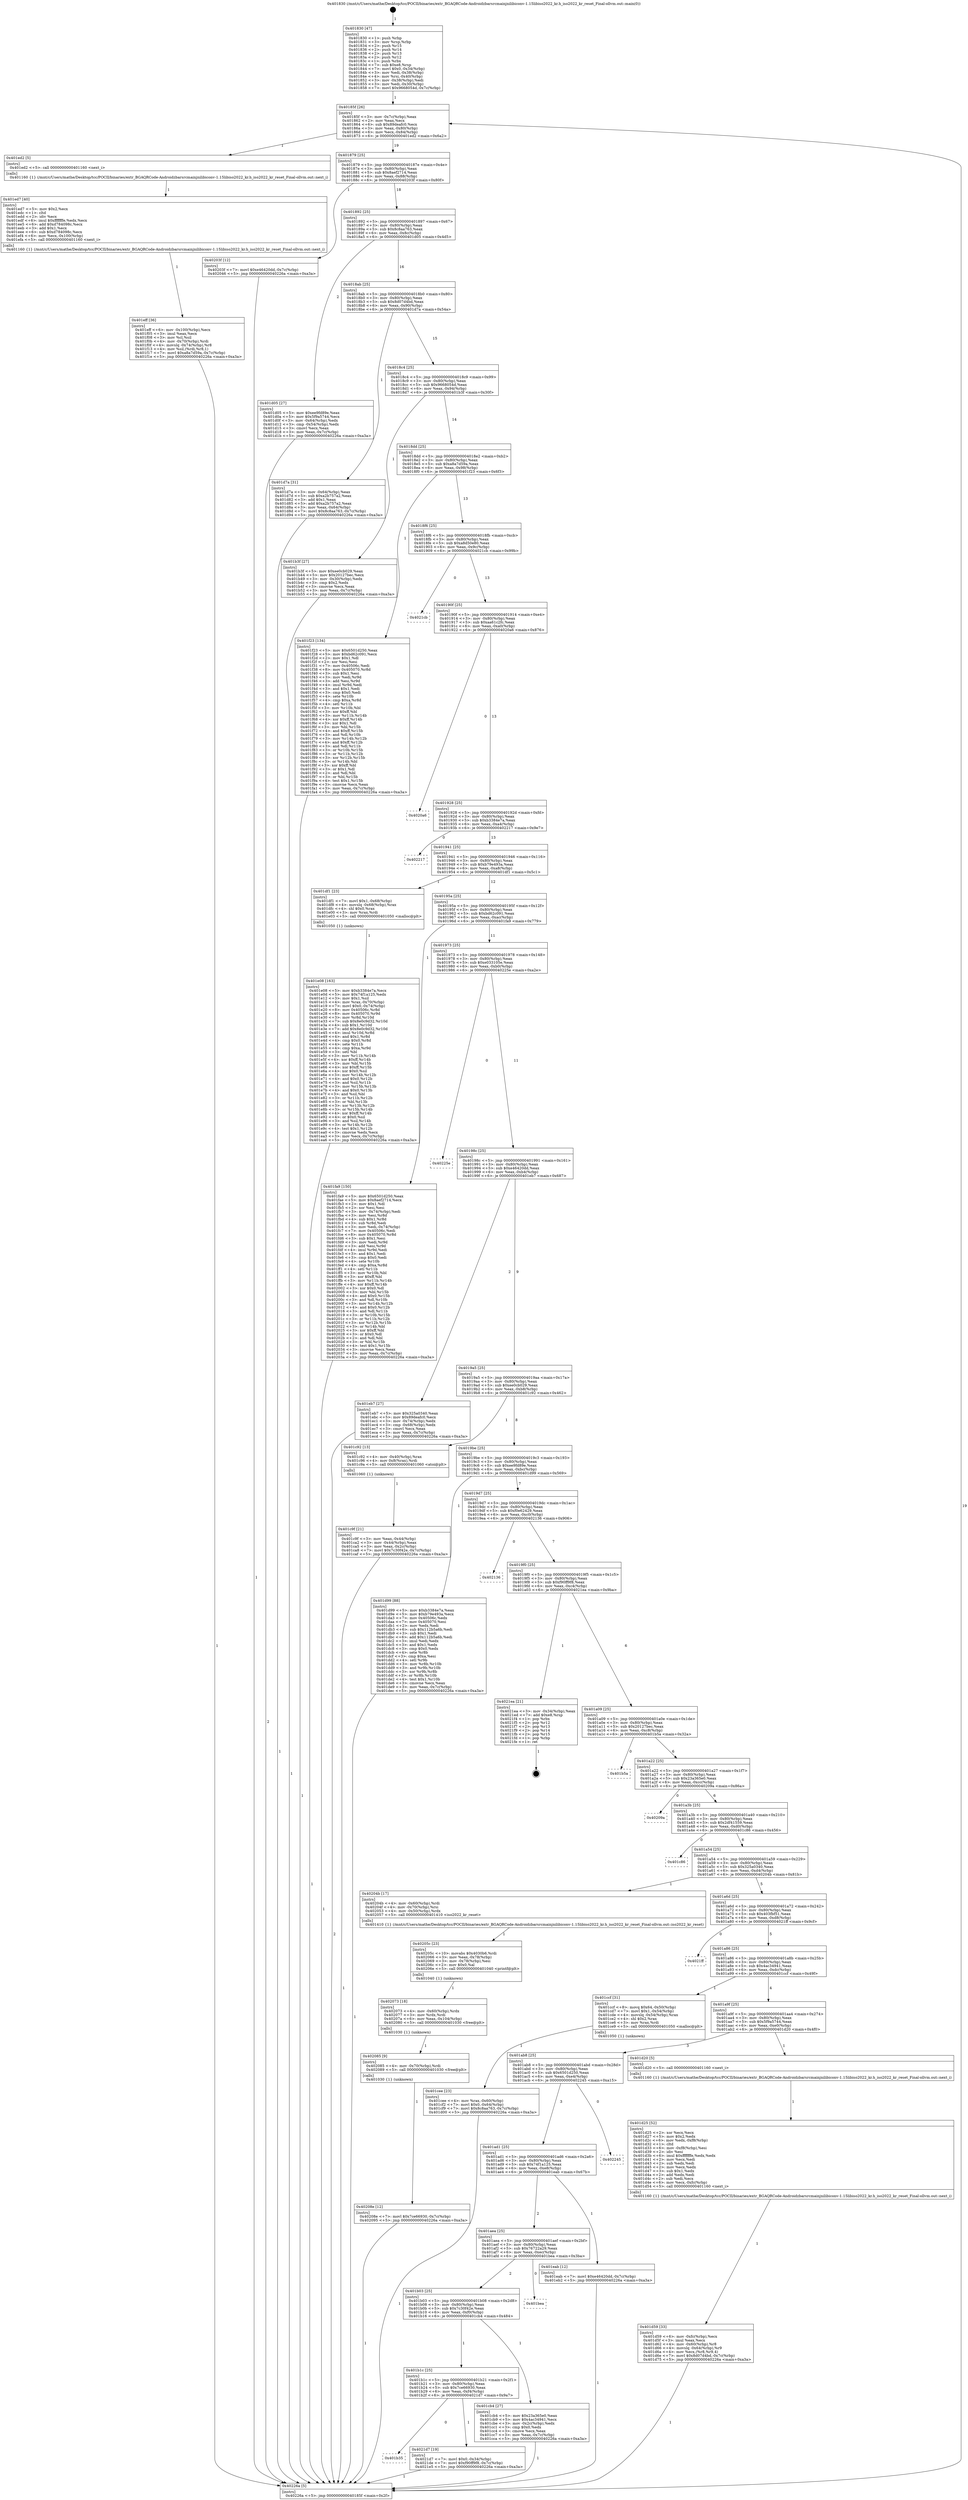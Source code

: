 digraph "0x401830" {
  label = "0x401830 (/mnt/c/Users/mathe/Desktop/tcc/POCII/binaries/extr_BGAQRCode-Androidzbarsrcmainjnilibiconv-1.15libiso2022_kr.h_iso2022_kr_reset_Final-ollvm.out::main(0))"
  labelloc = "t"
  node[shape=record]

  Entry [label="",width=0.3,height=0.3,shape=circle,fillcolor=black,style=filled]
  "0x40185f" [label="{
     0x40185f [26]\l
     | [instrs]\l
     &nbsp;&nbsp;0x40185f \<+3\>: mov -0x7c(%rbp),%eax\l
     &nbsp;&nbsp;0x401862 \<+2\>: mov %eax,%ecx\l
     &nbsp;&nbsp;0x401864 \<+6\>: sub $0x89deafc0,%ecx\l
     &nbsp;&nbsp;0x40186a \<+3\>: mov %eax,-0x80(%rbp)\l
     &nbsp;&nbsp;0x40186d \<+6\>: mov %ecx,-0x84(%rbp)\l
     &nbsp;&nbsp;0x401873 \<+6\>: je 0000000000401ed2 \<main+0x6a2\>\l
  }"]
  "0x401ed2" [label="{
     0x401ed2 [5]\l
     | [instrs]\l
     &nbsp;&nbsp;0x401ed2 \<+5\>: call 0000000000401160 \<next_i\>\l
     | [calls]\l
     &nbsp;&nbsp;0x401160 \{1\} (/mnt/c/Users/mathe/Desktop/tcc/POCII/binaries/extr_BGAQRCode-Androidzbarsrcmainjnilibiconv-1.15libiso2022_kr.h_iso2022_kr_reset_Final-ollvm.out::next_i)\l
  }"]
  "0x401879" [label="{
     0x401879 [25]\l
     | [instrs]\l
     &nbsp;&nbsp;0x401879 \<+5\>: jmp 000000000040187e \<main+0x4e\>\l
     &nbsp;&nbsp;0x40187e \<+3\>: mov -0x80(%rbp),%eax\l
     &nbsp;&nbsp;0x401881 \<+5\>: sub $0x8aef2714,%eax\l
     &nbsp;&nbsp;0x401886 \<+6\>: mov %eax,-0x88(%rbp)\l
     &nbsp;&nbsp;0x40188c \<+6\>: je 000000000040203f \<main+0x80f\>\l
  }"]
  Exit [label="",width=0.3,height=0.3,shape=circle,fillcolor=black,style=filled,peripheries=2]
  "0x40203f" [label="{
     0x40203f [12]\l
     | [instrs]\l
     &nbsp;&nbsp;0x40203f \<+7\>: movl $0xe46420dd,-0x7c(%rbp)\l
     &nbsp;&nbsp;0x402046 \<+5\>: jmp 000000000040226a \<main+0xa3a\>\l
  }"]
  "0x401892" [label="{
     0x401892 [25]\l
     | [instrs]\l
     &nbsp;&nbsp;0x401892 \<+5\>: jmp 0000000000401897 \<main+0x67\>\l
     &nbsp;&nbsp;0x401897 \<+3\>: mov -0x80(%rbp),%eax\l
     &nbsp;&nbsp;0x40189a \<+5\>: sub $0x8c8aa763,%eax\l
     &nbsp;&nbsp;0x40189f \<+6\>: mov %eax,-0x8c(%rbp)\l
     &nbsp;&nbsp;0x4018a5 \<+6\>: je 0000000000401d05 \<main+0x4d5\>\l
  }"]
  "0x401b35" [label="{
     0x401b35\l
  }", style=dashed]
  "0x401d05" [label="{
     0x401d05 [27]\l
     | [instrs]\l
     &nbsp;&nbsp;0x401d05 \<+5\>: mov $0xee9fd89e,%eax\l
     &nbsp;&nbsp;0x401d0a \<+5\>: mov $0x5f9a5744,%ecx\l
     &nbsp;&nbsp;0x401d0f \<+3\>: mov -0x64(%rbp),%edx\l
     &nbsp;&nbsp;0x401d12 \<+3\>: cmp -0x54(%rbp),%edx\l
     &nbsp;&nbsp;0x401d15 \<+3\>: cmovl %ecx,%eax\l
     &nbsp;&nbsp;0x401d18 \<+3\>: mov %eax,-0x7c(%rbp)\l
     &nbsp;&nbsp;0x401d1b \<+5\>: jmp 000000000040226a \<main+0xa3a\>\l
  }"]
  "0x4018ab" [label="{
     0x4018ab [25]\l
     | [instrs]\l
     &nbsp;&nbsp;0x4018ab \<+5\>: jmp 00000000004018b0 \<main+0x80\>\l
     &nbsp;&nbsp;0x4018b0 \<+3\>: mov -0x80(%rbp),%eax\l
     &nbsp;&nbsp;0x4018b3 \<+5\>: sub $0x8d07d4bd,%eax\l
     &nbsp;&nbsp;0x4018b8 \<+6\>: mov %eax,-0x90(%rbp)\l
     &nbsp;&nbsp;0x4018be \<+6\>: je 0000000000401d7a \<main+0x54a\>\l
  }"]
  "0x4021d7" [label="{
     0x4021d7 [19]\l
     | [instrs]\l
     &nbsp;&nbsp;0x4021d7 \<+7\>: movl $0x0,-0x34(%rbp)\l
     &nbsp;&nbsp;0x4021de \<+7\>: movl $0xf90ff9f8,-0x7c(%rbp)\l
     &nbsp;&nbsp;0x4021e5 \<+5\>: jmp 000000000040226a \<main+0xa3a\>\l
  }"]
  "0x401d7a" [label="{
     0x401d7a [31]\l
     | [instrs]\l
     &nbsp;&nbsp;0x401d7a \<+3\>: mov -0x64(%rbp),%eax\l
     &nbsp;&nbsp;0x401d7d \<+5\>: sub $0xa2b757a2,%eax\l
     &nbsp;&nbsp;0x401d82 \<+3\>: add $0x1,%eax\l
     &nbsp;&nbsp;0x401d85 \<+5\>: add $0xa2b757a2,%eax\l
     &nbsp;&nbsp;0x401d8a \<+3\>: mov %eax,-0x64(%rbp)\l
     &nbsp;&nbsp;0x401d8d \<+7\>: movl $0x8c8aa763,-0x7c(%rbp)\l
     &nbsp;&nbsp;0x401d94 \<+5\>: jmp 000000000040226a \<main+0xa3a\>\l
  }"]
  "0x4018c4" [label="{
     0x4018c4 [25]\l
     | [instrs]\l
     &nbsp;&nbsp;0x4018c4 \<+5\>: jmp 00000000004018c9 \<main+0x99\>\l
     &nbsp;&nbsp;0x4018c9 \<+3\>: mov -0x80(%rbp),%eax\l
     &nbsp;&nbsp;0x4018cc \<+5\>: sub $0x9668054d,%eax\l
     &nbsp;&nbsp;0x4018d1 \<+6\>: mov %eax,-0x94(%rbp)\l
     &nbsp;&nbsp;0x4018d7 \<+6\>: je 0000000000401b3f \<main+0x30f\>\l
  }"]
  "0x40208e" [label="{
     0x40208e [12]\l
     | [instrs]\l
     &nbsp;&nbsp;0x40208e \<+7\>: movl $0x7ce66930,-0x7c(%rbp)\l
     &nbsp;&nbsp;0x402095 \<+5\>: jmp 000000000040226a \<main+0xa3a\>\l
  }"]
  "0x401b3f" [label="{
     0x401b3f [27]\l
     | [instrs]\l
     &nbsp;&nbsp;0x401b3f \<+5\>: mov $0xee0cb029,%eax\l
     &nbsp;&nbsp;0x401b44 \<+5\>: mov $0x20127bec,%ecx\l
     &nbsp;&nbsp;0x401b49 \<+3\>: mov -0x30(%rbp),%edx\l
     &nbsp;&nbsp;0x401b4c \<+3\>: cmp $0x2,%edx\l
     &nbsp;&nbsp;0x401b4f \<+3\>: cmovne %ecx,%eax\l
     &nbsp;&nbsp;0x401b52 \<+3\>: mov %eax,-0x7c(%rbp)\l
     &nbsp;&nbsp;0x401b55 \<+5\>: jmp 000000000040226a \<main+0xa3a\>\l
  }"]
  "0x4018dd" [label="{
     0x4018dd [25]\l
     | [instrs]\l
     &nbsp;&nbsp;0x4018dd \<+5\>: jmp 00000000004018e2 \<main+0xb2\>\l
     &nbsp;&nbsp;0x4018e2 \<+3\>: mov -0x80(%rbp),%eax\l
     &nbsp;&nbsp;0x4018e5 \<+5\>: sub $0xa8a7d59a,%eax\l
     &nbsp;&nbsp;0x4018ea \<+6\>: mov %eax,-0x98(%rbp)\l
     &nbsp;&nbsp;0x4018f0 \<+6\>: je 0000000000401f23 \<main+0x6f3\>\l
  }"]
  "0x40226a" [label="{
     0x40226a [5]\l
     | [instrs]\l
     &nbsp;&nbsp;0x40226a \<+5\>: jmp 000000000040185f \<main+0x2f\>\l
  }"]
  "0x401830" [label="{
     0x401830 [47]\l
     | [instrs]\l
     &nbsp;&nbsp;0x401830 \<+1\>: push %rbp\l
     &nbsp;&nbsp;0x401831 \<+3\>: mov %rsp,%rbp\l
     &nbsp;&nbsp;0x401834 \<+2\>: push %r15\l
     &nbsp;&nbsp;0x401836 \<+2\>: push %r14\l
     &nbsp;&nbsp;0x401838 \<+2\>: push %r13\l
     &nbsp;&nbsp;0x40183a \<+2\>: push %r12\l
     &nbsp;&nbsp;0x40183c \<+1\>: push %rbx\l
     &nbsp;&nbsp;0x40183d \<+7\>: sub $0xe8,%rsp\l
     &nbsp;&nbsp;0x401844 \<+7\>: movl $0x0,-0x34(%rbp)\l
     &nbsp;&nbsp;0x40184b \<+3\>: mov %edi,-0x38(%rbp)\l
     &nbsp;&nbsp;0x40184e \<+4\>: mov %rsi,-0x40(%rbp)\l
     &nbsp;&nbsp;0x401852 \<+3\>: mov -0x38(%rbp),%edi\l
     &nbsp;&nbsp;0x401855 \<+3\>: mov %edi,-0x30(%rbp)\l
     &nbsp;&nbsp;0x401858 \<+7\>: movl $0x9668054d,-0x7c(%rbp)\l
  }"]
  "0x402085" [label="{
     0x402085 [9]\l
     | [instrs]\l
     &nbsp;&nbsp;0x402085 \<+4\>: mov -0x70(%rbp),%rdi\l
     &nbsp;&nbsp;0x402089 \<+5\>: call 0000000000401030 \<free@plt\>\l
     | [calls]\l
     &nbsp;&nbsp;0x401030 \{1\} (unknown)\l
  }"]
  "0x401f23" [label="{
     0x401f23 [134]\l
     | [instrs]\l
     &nbsp;&nbsp;0x401f23 \<+5\>: mov $0x6501d250,%eax\l
     &nbsp;&nbsp;0x401f28 \<+5\>: mov $0xbd62c091,%ecx\l
     &nbsp;&nbsp;0x401f2d \<+2\>: mov $0x1,%dl\l
     &nbsp;&nbsp;0x401f2f \<+2\>: xor %esi,%esi\l
     &nbsp;&nbsp;0x401f31 \<+7\>: mov 0x40506c,%edi\l
     &nbsp;&nbsp;0x401f38 \<+8\>: mov 0x405070,%r8d\l
     &nbsp;&nbsp;0x401f40 \<+3\>: sub $0x1,%esi\l
     &nbsp;&nbsp;0x401f43 \<+3\>: mov %edi,%r9d\l
     &nbsp;&nbsp;0x401f46 \<+3\>: add %esi,%r9d\l
     &nbsp;&nbsp;0x401f49 \<+4\>: imul %r9d,%edi\l
     &nbsp;&nbsp;0x401f4d \<+3\>: and $0x1,%edi\l
     &nbsp;&nbsp;0x401f50 \<+3\>: cmp $0x0,%edi\l
     &nbsp;&nbsp;0x401f53 \<+4\>: sete %r10b\l
     &nbsp;&nbsp;0x401f57 \<+4\>: cmp $0xa,%r8d\l
     &nbsp;&nbsp;0x401f5b \<+4\>: setl %r11b\l
     &nbsp;&nbsp;0x401f5f \<+3\>: mov %r10b,%bl\l
     &nbsp;&nbsp;0x401f62 \<+3\>: xor $0xff,%bl\l
     &nbsp;&nbsp;0x401f65 \<+3\>: mov %r11b,%r14b\l
     &nbsp;&nbsp;0x401f68 \<+4\>: xor $0xff,%r14b\l
     &nbsp;&nbsp;0x401f6c \<+3\>: xor $0x1,%dl\l
     &nbsp;&nbsp;0x401f6f \<+3\>: mov %bl,%r15b\l
     &nbsp;&nbsp;0x401f72 \<+4\>: and $0xff,%r15b\l
     &nbsp;&nbsp;0x401f76 \<+3\>: and %dl,%r10b\l
     &nbsp;&nbsp;0x401f79 \<+3\>: mov %r14b,%r12b\l
     &nbsp;&nbsp;0x401f7c \<+4\>: and $0xff,%r12b\l
     &nbsp;&nbsp;0x401f80 \<+3\>: and %dl,%r11b\l
     &nbsp;&nbsp;0x401f83 \<+3\>: or %r10b,%r15b\l
     &nbsp;&nbsp;0x401f86 \<+3\>: or %r11b,%r12b\l
     &nbsp;&nbsp;0x401f89 \<+3\>: xor %r12b,%r15b\l
     &nbsp;&nbsp;0x401f8c \<+3\>: or %r14b,%bl\l
     &nbsp;&nbsp;0x401f8f \<+3\>: xor $0xff,%bl\l
     &nbsp;&nbsp;0x401f92 \<+3\>: or $0x1,%dl\l
     &nbsp;&nbsp;0x401f95 \<+2\>: and %dl,%bl\l
     &nbsp;&nbsp;0x401f97 \<+3\>: or %bl,%r15b\l
     &nbsp;&nbsp;0x401f9a \<+4\>: test $0x1,%r15b\l
     &nbsp;&nbsp;0x401f9e \<+3\>: cmovne %ecx,%eax\l
     &nbsp;&nbsp;0x401fa1 \<+3\>: mov %eax,-0x7c(%rbp)\l
     &nbsp;&nbsp;0x401fa4 \<+5\>: jmp 000000000040226a \<main+0xa3a\>\l
  }"]
  "0x4018f6" [label="{
     0x4018f6 [25]\l
     | [instrs]\l
     &nbsp;&nbsp;0x4018f6 \<+5\>: jmp 00000000004018fb \<main+0xcb\>\l
     &nbsp;&nbsp;0x4018fb \<+3\>: mov -0x80(%rbp),%eax\l
     &nbsp;&nbsp;0x4018fe \<+5\>: sub $0xa8d50e80,%eax\l
     &nbsp;&nbsp;0x401903 \<+6\>: mov %eax,-0x9c(%rbp)\l
     &nbsp;&nbsp;0x401909 \<+6\>: je 00000000004021cb \<main+0x99b\>\l
  }"]
  "0x402073" [label="{
     0x402073 [18]\l
     | [instrs]\l
     &nbsp;&nbsp;0x402073 \<+4\>: mov -0x60(%rbp),%rdx\l
     &nbsp;&nbsp;0x402077 \<+3\>: mov %rdx,%rdi\l
     &nbsp;&nbsp;0x40207a \<+6\>: mov %eax,-0x104(%rbp)\l
     &nbsp;&nbsp;0x402080 \<+5\>: call 0000000000401030 \<free@plt\>\l
     | [calls]\l
     &nbsp;&nbsp;0x401030 \{1\} (unknown)\l
  }"]
  "0x4021cb" [label="{
     0x4021cb\l
  }", style=dashed]
  "0x40190f" [label="{
     0x40190f [25]\l
     | [instrs]\l
     &nbsp;&nbsp;0x40190f \<+5\>: jmp 0000000000401914 \<main+0xe4\>\l
     &nbsp;&nbsp;0x401914 \<+3\>: mov -0x80(%rbp),%eax\l
     &nbsp;&nbsp;0x401917 \<+5\>: sub $0xaa61c2fc,%eax\l
     &nbsp;&nbsp;0x40191c \<+6\>: mov %eax,-0xa0(%rbp)\l
     &nbsp;&nbsp;0x401922 \<+6\>: je 00000000004020a6 \<main+0x876\>\l
  }"]
  "0x40205c" [label="{
     0x40205c [23]\l
     | [instrs]\l
     &nbsp;&nbsp;0x40205c \<+10\>: movabs $0x4030b6,%rdi\l
     &nbsp;&nbsp;0x402066 \<+3\>: mov %eax,-0x78(%rbp)\l
     &nbsp;&nbsp;0x402069 \<+3\>: mov -0x78(%rbp),%esi\l
     &nbsp;&nbsp;0x40206c \<+2\>: mov $0x0,%al\l
     &nbsp;&nbsp;0x40206e \<+5\>: call 0000000000401040 \<printf@plt\>\l
     | [calls]\l
     &nbsp;&nbsp;0x401040 \{1\} (unknown)\l
  }"]
  "0x4020a6" [label="{
     0x4020a6\l
  }", style=dashed]
  "0x401928" [label="{
     0x401928 [25]\l
     | [instrs]\l
     &nbsp;&nbsp;0x401928 \<+5\>: jmp 000000000040192d \<main+0xfd\>\l
     &nbsp;&nbsp;0x40192d \<+3\>: mov -0x80(%rbp),%eax\l
     &nbsp;&nbsp;0x401930 \<+5\>: sub $0xb3384e7a,%eax\l
     &nbsp;&nbsp;0x401935 \<+6\>: mov %eax,-0xa4(%rbp)\l
     &nbsp;&nbsp;0x40193b \<+6\>: je 0000000000402217 \<main+0x9e7\>\l
  }"]
  "0x401eff" [label="{
     0x401eff [36]\l
     | [instrs]\l
     &nbsp;&nbsp;0x401eff \<+6\>: mov -0x100(%rbp),%ecx\l
     &nbsp;&nbsp;0x401f05 \<+3\>: imul %eax,%ecx\l
     &nbsp;&nbsp;0x401f08 \<+3\>: mov %cl,%sil\l
     &nbsp;&nbsp;0x401f0b \<+4\>: mov -0x70(%rbp),%rdi\l
     &nbsp;&nbsp;0x401f0f \<+4\>: movslq -0x74(%rbp),%r8\l
     &nbsp;&nbsp;0x401f13 \<+4\>: mov %sil,(%rdi,%r8,1)\l
     &nbsp;&nbsp;0x401f17 \<+7\>: movl $0xa8a7d59a,-0x7c(%rbp)\l
     &nbsp;&nbsp;0x401f1e \<+5\>: jmp 000000000040226a \<main+0xa3a\>\l
  }"]
  "0x402217" [label="{
     0x402217\l
  }", style=dashed]
  "0x401941" [label="{
     0x401941 [25]\l
     | [instrs]\l
     &nbsp;&nbsp;0x401941 \<+5\>: jmp 0000000000401946 \<main+0x116\>\l
     &nbsp;&nbsp;0x401946 \<+3\>: mov -0x80(%rbp),%eax\l
     &nbsp;&nbsp;0x401949 \<+5\>: sub $0xb79e493a,%eax\l
     &nbsp;&nbsp;0x40194e \<+6\>: mov %eax,-0xa8(%rbp)\l
     &nbsp;&nbsp;0x401954 \<+6\>: je 0000000000401df1 \<main+0x5c1\>\l
  }"]
  "0x401ed7" [label="{
     0x401ed7 [40]\l
     | [instrs]\l
     &nbsp;&nbsp;0x401ed7 \<+5\>: mov $0x2,%ecx\l
     &nbsp;&nbsp;0x401edc \<+1\>: cltd\l
     &nbsp;&nbsp;0x401edd \<+2\>: idiv %ecx\l
     &nbsp;&nbsp;0x401edf \<+6\>: imul $0xfffffffe,%edx,%ecx\l
     &nbsp;&nbsp;0x401ee5 \<+6\>: add $0xd784098c,%ecx\l
     &nbsp;&nbsp;0x401eeb \<+3\>: add $0x1,%ecx\l
     &nbsp;&nbsp;0x401eee \<+6\>: sub $0xd784098c,%ecx\l
     &nbsp;&nbsp;0x401ef4 \<+6\>: mov %ecx,-0x100(%rbp)\l
     &nbsp;&nbsp;0x401efa \<+5\>: call 0000000000401160 \<next_i\>\l
     | [calls]\l
     &nbsp;&nbsp;0x401160 \{1\} (/mnt/c/Users/mathe/Desktop/tcc/POCII/binaries/extr_BGAQRCode-Androidzbarsrcmainjnilibiconv-1.15libiso2022_kr.h_iso2022_kr_reset_Final-ollvm.out::next_i)\l
  }"]
  "0x401df1" [label="{
     0x401df1 [23]\l
     | [instrs]\l
     &nbsp;&nbsp;0x401df1 \<+7\>: movl $0x1,-0x68(%rbp)\l
     &nbsp;&nbsp;0x401df8 \<+4\>: movslq -0x68(%rbp),%rax\l
     &nbsp;&nbsp;0x401dfc \<+4\>: shl $0x0,%rax\l
     &nbsp;&nbsp;0x401e00 \<+3\>: mov %rax,%rdi\l
     &nbsp;&nbsp;0x401e03 \<+5\>: call 0000000000401050 \<malloc@plt\>\l
     | [calls]\l
     &nbsp;&nbsp;0x401050 \{1\} (unknown)\l
  }"]
  "0x40195a" [label="{
     0x40195a [25]\l
     | [instrs]\l
     &nbsp;&nbsp;0x40195a \<+5\>: jmp 000000000040195f \<main+0x12f\>\l
     &nbsp;&nbsp;0x40195f \<+3\>: mov -0x80(%rbp),%eax\l
     &nbsp;&nbsp;0x401962 \<+5\>: sub $0xbd62c091,%eax\l
     &nbsp;&nbsp;0x401967 \<+6\>: mov %eax,-0xac(%rbp)\l
     &nbsp;&nbsp;0x40196d \<+6\>: je 0000000000401fa9 \<main+0x779\>\l
  }"]
  "0x401e08" [label="{
     0x401e08 [163]\l
     | [instrs]\l
     &nbsp;&nbsp;0x401e08 \<+5\>: mov $0xb3384e7a,%ecx\l
     &nbsp;&nbsp;0x401e0d \<+5\>: mov $0x74f1a125,%edx\l
     &nbsp;&nbsp;0x401e12 \<+3\>: mov $0x1,%sil\l
     &nbsp;&nbsp;0x401e15 \<+4\>: mov %rax,-0x70(%rbp)\l
     &nbsp;&nbsp;0x401e19 \<+7\>: movl $0x0,-0x74(%rbp)\l
     &nbsp;&nbsp;0x401e20 \<+8\>: mov 0x40506c,%r8d\l
     &nbsp;&nbsp;0x401e28 \<+8\>: mov 0x405070,%r9d\l
     &nbsp;&nbsp;0x401e30 \<+3\>: mov %r8d,%r10d\l
     &nbsp;&nbsp;0x401e33 \<+7\>: sub $0x8e0c9d32,%r10d\l
     &nbsp;&nbsp;0x401e3a \<+4\>: sub $0x1,%r10d\l
     &nbsp;&nbsp;0x401e3e \<+7\>: add $0x8e0c9d32,%r10d\l
     &nbsp;&nbsp;0x401e45 \<+4\>: imul %r10d,%r8d\l
     &nbsp;&nbsp;0x401e49 \<+4\>: and $0x1,%r8d\l
     &nbsp;&nbsp;0x401e4d \<+4\>: cmp $0x0,%r8d\l
     &nbsp;&nbsp;0x401e51 \<+4\>: sete %r11b\l
     &nbsp;&nbsp;0x401e55 \<+4\>: cmp $0xa,%r9d\l
     &nbsp;&nbsp;0x401e59 \<+3\>: setl %bl\l
     &nbsp;&nbsp;0x401e5c \<+3\>: mov %r11b,%r14b\l
     &nbsp;&nbsp;0x401e5f \<+4\>: xor $0xff,%r14b\l
     &nbsp;&nbsp;0x401e63 \<+3\>: mov %bl,%r15b\l
     &nbsp;&nbsp;0x401e66 \<+4\>: xor $0xff,%r15b\l
     &nbsp;&nbsp;0x401e6a \<+4\>: xor $0x0,%sil\l
     &nbsp;&nbsp;0x401e6e \<+3\>: mov %r14b,%r12b\l
     &nbsp;&nbsp;0x401e71 \<+4\>: and $0x0,%r12b\l
     &nbsp;&nbsp;0x401e75 \<+3\>: and %sil,%r11b\l
     &nbsp;&nbsp;0x401e78 \<+3\>: mov %r15b,%r13b\l
     &nbsp;&nbsp;0x401e7b \<+4\>: and $0x0,%r13b\l
     &nbsp;&nbsp;0x401e7f \<+3\>: and %sil,%bl\l
     &nbsp;&nbsp;0x401e82 \<+3\>: or %r11b,%r12b\l
     &nbsp;&nbsp;0x401e85 \<+3\>: or %bl,%r13b\l
     &nbsp;&nbsp;0x401e88 \<+3\>: xor %r13b,%r12b\l
     &nbsp;&nbsp;0x401e8b \<+3\>: or %r15b,%r14b\l
     &nbsp;&nbsp;0x401e8e \<+4\>: xor $0xff,%r14b\l
     &nbsp;&nbsp;0x401e92 \<+4\>: or $0x0,%sil\l
     &nbsp;&nbsp;0x401e96 \<+3\>: and %sil,%r14b\l
     &nbsp;&nbsp;0x401e99 \<+3\>: or %r14b,%r12b\l
     &nbsp;&nbsp;0x401e9c \<+4\>: test $0x1,%r12b\l
     &nbsp;&nbsp;0x401ea0 \<+3\>: cmovne %edx,%ecx\l
     &nbsp;&nbsp;0x401ea3 \<+3\>: mov %ecx,-0x7c(%rbp)\l
     &nbsp;&nbsp;0x401ea6 \<+5\>: jmp 000000000040226a \<main+0xa3a\>\l
  }"]
  "0x401fa9" [label="{
     0x401fa9 [150]\l
     | [instrs]\l
     &nbsp;&nbsp;0x401fa9 \<+5\>: mov $0x6501d250,%eax\l
     &nbsp;&nbsp;0x401fae \<+5\>: mov $0x8aef2714,%ecx\l
     &nbsp;&nbsp;0x401fb3 \<+2\>: mov $0x1,%dl\l
     &nbsp;&nbsp;0x401fb5 \<+2\>: xor %esi,%esi\l
     &nbsp;&nbsp;0x401fb7 \<+3\>: mov -0x74(%rbp),%edi\l
     &nbsp;&nbsp;0x401fba \<+3\>: mov %esi,%r8d\l
     &nbsp;&nbsp;0x401fbd \<+4\>: sub $0x1,%r8d\l
     &nbsp;&nbsp;0x401fc1 \<+3\>: sub %r8d,%edi\l
     &nbsp;&nbsp;0x401fc4 \<+3\>: mov %edi,-0x74(%rbp)\l
     &nbsp;&nbsp;0x401fc7 \<+7\>: mov 0x40506c,%edi\l
     &nbsp;&nbsp;0x401fce \<+8\>: mov 0x405070,%r8d\l
     &nbsp;&nbsp;0x401fd6 \<+3\>: sub $0x1,%esi\l
     &nbsp;&nbsp;0x401fd9 \<+3\>: mov %edi,%r9d\l
     &nbsp;&nbsp;0x401fdc \<+3\>: add %esi,%r9d\l
     &nbsp;&nbsp;0x401fdf \<+4\>: imul %r9d,%edi\l
     &nbsp;&nbsp;0x401fe3 \<+3\>: and $0x1,%edi\l
     &nbsp;&nbsp;0x401fe6 \<+3\>: cmp $0x0,%edi\l
     &nbsp;&nbsp;0x401fe9 \<+4\>: sete %r10b\l
     &nbsp;&nbsp;0x401fed \<+4\>: cmp $0xa,%r8d\l
     &nbsp;&nbsp;0x401ff1 \<+4\>: setl %r11b\l
     &nbsp;&nbsp;0x401ff5 \<+3\>: mov %r10b,%bl\l
     &nbsp;&nbsp;0x401ff8 \<+3\>: xor $0xff,%bl\l
     &nbsp;&nbsp;0x401ffb \<+3\>: mov %r11b,%r14b\l
     &nbsp;&nbsp;0x401ffe \<+4\>: xor $0xff,%r14b\l
     &nbsp;&nbsp;0x402002 \<+3\>: xor $0x0,%dl\l
     &nbsp;&nbsp;0x402005 \<+3\>: mov %bl,%r15b\l
     &nbsp;&nbsp;0x402008 \<+4\>: and $0x0,%r15b\l
     &nbsp;&nbsp;0x40200c \<+3\>: and %dl,%r10b\l
     &nbsp;&nbsp;0x40200f \<+3\>: mov %r14b,%r12b\l
     &nbsp;&nbsp;0x402012 \<+4\>: and $0x0,%r12b\l
     &nbsp;&nbsp;0x402016 \<+3\>: and %dl,%r11b\l
     &nbsp;&nbsp;0x402019 \<+3\>: or %r10b,%r15b\l
     &nbsp;&nbsp;0x40201c \<+3\>: or %r11b,%r12b\l
     &nbsp;&nbsp;0x40201f \<+3\>: xor %r12b,%r15b\l
     &nbsp;&nbsp;0x402022 \<+3\>: or %r14b,%bl\l
     &nbsp;&nbsp;0x402025 \<+3\>: xor $0xff,%bl\l
     &nbsp;&nbsp;0x402028 \<+3\>: or $0x0,%dl\l
     &nbsp;&nbsp;0x40202b \<+2\>: and %dl,%bl\l
     &nbsp;&nbsp;0x40202d \<+3\>: or %bl,%r15b\l
     &nbsp;&nbsp;0x402030 \<+4\>: test $0x1,%r15b\l
     &nbsp;&nbsp;0x402034 \<+3\>: cmovne %ecx,%eax\l
     &nbsp;&nbsp;0x402037 \<+3\>: mov %eax,-0x7c(%rbp)\l
     &nbsp;&nbsp;0x40203a \<+5\>: jmp 000000000040226a \<main+0xa3a\>\l
  }"]
  "0x401973" [label="{
     0x401973 [25]\l
     | [instrs]\l
     &nbsp;&nbsp;0x401973 \<+5\>: jmp 0000000000401978 \<main+0x148\>\l
     &nbsp;&nbsp;0x401978 \<+3\>: mov -0x80(%rbp),%eax\l
     &nbsp;&nbsp;0x40197b \<+5\>: sub $0xe033105e,%eax\l
     &nbsp;&nbsp;0x401980 \<+6\>: mov %eax,-0xb0(%rbp)\l
     &nbsp;&nbsp;0x401986 \<+6\>: je 000000000040225e \<main+0xa2e\>\l
  }"]
  "0x401d59" [label="{
     0x401d59 [33]\l
     | [instrs]\l
     &nbsp;&nbsp;0x401d59 \<+6\>: mov -0xfc(%rbp),%ecx\l
     &nbsp;&nbsp;0x401d5f \<+3\>: imul %eax,%ecx\l
     &nbsp;&nbsp;0x401d62 \<+4\>: mov -0x60(%rbp),%r8\l
     &nbsp;&nbsp;0x401d66 \<+4\>: movslq -0x64(%rbp),%r9\l
     &nbsp;&nbsp;0x401d6a \<+4\>: mov %ecx,(%r8,%r9,4)\l
     &nbsp;&nbsp;0x401d6e \<+7\>: movl $0x8d07d4bd,-0x7c(%rbp)\l
     &nbsp;&nbsp;0x401d75 \<+5\>: jmp 000000000040226a \<main+0xa3a\>\l
  }"]
  "0x40225e" [label="{
     0x40225e\l
  }", style=dashed]
  "0x40198c" [label="{
     0x40198c [25]\l
     | [instrs]\l
     &nbsp;&nbsp;0x40198c \<+5\>: jmp 0000000000401991 \<main+0x161\>\l
     &nbsp;&nbsp;0x401991 \<+3\>: mov -0x80(%rbp),%eax\l
     &nbsp;&nbsp;0x401994 \<+5\>: sub $0xe46420dd,%eax\l
     &nbsp;&nbsp;0x401999 \<+6\>: mov %eax,-0xb4(%rbp)\l
     &nbsp;&nbsp;0x40199f \<+6\>: je 0000000000401eb7 \<main+0x687\>\l
  }"]
  "0x401d25" [label="{
     0x401d25 [52]\l
     | [instrs]\l
     &nbsp;&nbsp;0x401d25 \<+2\>: xor %ecx,%ecx\l
     &nbsp;&nbsp;0x401d27 \<+5\>: mov $0x2,%edx\l
     &nbsp;&nbsp;0x401d2c \<+6\>: mov %edx,-0xf8(%rbp)\l
     &nbsp;&nbsp;0x401d32 \<+1\>: cltd\l
     &nbsp;&nbsp;0x401d33 \<+6\>: mov -0xf8(%rbp),%esi\l
     &nbsp;&nbsp;0x401d39 \<+2\>: idiv %esi\l
     &nbsp;&nbsp;0x401d3b \<+6\>: imul $0xfffffffe,%edx,%edx\l
     &nbsp;&nbsp;0x401d41 \<+2\>: mov %ecx,%edi\l
     &nbsp;&nbsp;0x401d43 \<+2\>: sub %edx,%edi\l
     &nbsp;&nbsp;0x401d45 \<+2\>: mov %ecx,%edx\l
     &nbsp;&nbsp;0x401d47 \<+3\>: sub $0x1,%edx\l
     &nbsp;&nbsp;0x401d4a \<+2\>: add %edx,%edi\l
     &nbsp;&nbsp;0x401d4c \<+2\>: sub %edi,%ecx\l
     &nbsp;&nbsp;0x401d4e \<+6\>: mov %ecx,-0xfc(%rbp)\l
     &nbsp;&nbsp;0x401d54 \<+5\>: call 0000000000401160 \<next_i\>\l
     | [calls]\l
     &nbsp;&nbsp;0x401160 \{1\} (/mnt/c/Users/mathe/Desktop/tcc/POCII/binaries/extr_BGAQRCode-Androidzbarsrcmainjnilibiconv-1.15libiso2022_kr.h_iso2022_kr_reset_Final-ollvm.out::next_i)\l
  }"]
  "0x401eb7" [label="{
     0x401eb7 [27]\l
     | [instrs]\l
     &nbsp;&nbsp;0x401eb7 \<+5\>: mov $0x325a0340,%eax\l
     &nbsp;&nbsp;0x401ebc \<+5\>: mov $0x89deafc0,%ecx\l
     &nbsp;&nbsp;0x401ec1 \<+3\>: mov -0x74(%rbp),%edx\l
     &nbsp;&nbsp;0x401ec4 \<+3\>: cmp -0x68(%rbp),%edx\l
     &nbsp;&nbsp;0x401ec7 \<+3\>: cmovl %ecx,%eax\l
     &nbsp;&nbsp;0x401eca \<+3\>: mov %eax,-0x7c(%rbp)\l
     &nbsp;&nbsp;0x401ecd \<+5\>: jmp 000000000040226a \<main+0xa3a\>\l
  }"]
  "0x4019a5" [label="{
     0x4019a5 [25]\l
     | [instrs]\l
     &nbsp;&nbsp;0x4019a5 \<+5\>: jmp 00000000004019aa \<main+0x17a\>\l
     &nbsp;&nbsp;0x4019aa \<+3\>: mov -0x80(%rbp),%eax\l
     &nbsp;&nbsp;0x4019ad \<+5\>: sub $0xee0cb029,%eax\l
     &nbsp;&nbsp;0x4019b2 \<+6\>: mov %eax,-0xb8(%rbp)\l
     &nbsp;&nbsp;0x4019b8 \<+6\>: je 0000000000401c92 \<main+0x462\>\l
  }"]
  "0x401cee" [label="{
     0x401cee [23]\l
     | [instrs]\l
     &nbsp;&nbsp;0x401cee \<+4\>: mov %rax,-0x60(%rbp)\l
     &nbsp;&nbsp;0x401cf2 \<+7\>: movl $0x0,-0x64(%rbp)\l
     &nbsp;&nbsp;0x401cf9 \<+7\>: movl $0x8c8aa763,-0x7c(%rbp)\l
     &nbsp;&nbsp;0x401d00 \<+5\>: jmp 000000000040226a \<main+0xa3a\>\l
  }"]
  "0x401c92" [label="{
     0x401c92 [13]\l
     | [instrs]\l
     &nbsp;&nbsp;0x401c92 \<+4\>: mov -0x40(%rbp),%rax\l
     &nbsp;&nbsp;0x401c96 \<+4\>: mov 0x8(%rax),%rdi\l
     &nbsp;&nbsp;0x401c9a \<+5\>: call 0000000000401060 \<atoi@plt\>\l
     | [calls]\l
     &nbsp;&nbsp;0x401060 \{1\} (unknown)\l
  }"]
  "0x4019be" [label="{
     0x4019be [25]\l
     | [instrs]\l
     &nbsp;&nbsp;0x4019be \<+5\>: jmp 00000000004019c3 \<main+0x193\>\l
     &nbsp;&nbsp;0x4019c3 \<+3\>: mov -0x80(%rbp),%eax\l
     &nbsp;&nbsp;0x4019c6 \<+5\>: sub $0xee9fd89e,%eax\l
     &nbsp;&nbsp;0x4019cb \<+6\>: mov %eax,-0xbc(%rbp)\l
     &nbsp;&nbsp;0x4019d1 \<+6\>: je 0000000000401d99 \<main+0x569\>\l
  }"]
  "0x401c9f" [label="{
     0x401c9f [21]\l
     | [instrs]\l
     &nbsp;&nbsp;0x401c9f \<+3\>: mov %eax,-0x44(%rbp)\l
     &nbsp;&nbsp;0x401ca2 \<+3\>: mov -0x44(%rbp),%eax\l
     &nbsp;&nbsp;0x401ca5 \<+3\>: mov %eax,-0x2c(%rbp)\l
     &nbsp;&nbsp;0x401ca8 \<+7\>: movl $0x7c30f42e,-0x7c(%rbp)\l
     &nbsp;&nbsp;0x401caf \<+5\>: jmp 000000000040226a \<main+0xa3a\>\l
  }"]
  "0x401b1c" [label="{
     0x401b1c [25]\l
     | [instrs]\l
     &nbsp;&nbsp;0x401b1c \<+5\>: jmp 0000000000401b21 \<main+0x2f1\>\l
     &nbsp;&nbsp;0x401b21 \<+3\>: mov -0x80(%rbp),%eax\l
     &nbsp;&nbsp;0x401b24 \<+5\>: sub $0x7ce66930,%eax\l
     &nbsp;&nbsp;0x401b29 \<+6\>: mov %eax,-0xf4(%rbp)\l
     &nbsp;&nbsp;0x401b2f \<+6\>: je 00000000004021d7 \<main+0x9a7\>\l
  }"]
  "0x401d99" [label="{
     0x401d99 [88]\l
     | [instrs]\l
     &nbsp;&nbsp;0x401d99 \<+5\>: mov $0xb3384e7a,%eax\l
     &nbsp;&nbsp;0x401d9e \<+5\>: mov $0xb79e493a,%ecx\l
     &nbsp;&nbsp;0x401da3 \<+7\>: mov 0x40506c,%edx\l
     &nbsp;&nbsp;0x401daa \<+7\>: mov 0x405070,%esi\l
     &nbsp;&nbsp;0x401db1 \<+2\>: mov %edx,%edi\l
     &nbsp;&nbsp;0x401db3 \<+6\>: sub $0x112b5a6b,%edi\l
     &nbsp;&nbsp;0x401db9 \<+3\>: sub $0x1,%edi\l
     &nbsp;&nbsp;0x401dbc \<+6\>: add $0x112b5a6b,%edi\l
     &nbsp;&nbsp;0x401dc2 \<+3\>: imul %edi,%edx\l
     &nbsp;&nbsp;0x401dc5 \<+3\>: and $0x1,%edx\l
     &nbsp;&nbsp;0x401dc8 \<+3\>: cmp $0x0,%edx\l
     &nbsp;&nbsp;0x401dcb \<+4\>: sete %r8b\l
     &nbsp;&nbsp;0x401dcf \<+3\>: cmp $0xa,%esi\l
     &nbsp;&nbsp;0x401dd2 \<+4\>: setl %r9b\l
     &nbsp;&nbsp;0x401dd6 \<+3\>: mov %r8b,%r10b\l
     &nbsp;&nbsp;0x401dd9 \<+3\>: and %r9b,%r10b\l
     &nbsp;&nbsp;0x401ddc \<+3\>: xor %r9b,%r8b\l
     &nbsp;&nbsp;0x401ddf \<+3\>: or %r8b,%r10b\l
     &nbsp;&nbsp;0x401de2 \<+4\>: test $0x1,%r10b\l
     &nbsp;&nbsp;0x401de6 \<+3\>: cmovne %ecx,%eax\l
     &nbsp;&nbsp;0x401de9 \<+3\>: mov %eax,-0x7c(%rbp)\l
     &nbsp;&nbsp;0x401dec \<+5\>: jmp 000000000040226a \<main+0xa3a\>\l
  }"]
  "0x4019d7" [label="{
     0x4019d7 [25]\l
     | [instrs]\l
     &nbsp;&nbsp;0x4019d7 \<+5\>: jmp 00000000004019dc \<main+0x1ac\>\l
     &nbsp;&nbsp;0x4019dc \<+3\>: mov -0x80(%rbp),%eax\l
     &nbsp;&nbsp;0x4019df \<+5\>: sub $0xf0e62429,%eax\l
     &nbsp;&nbsp;0x4019e4 \<+6\>: mov %eax,-0xc0(%rbp)\l
     &nbsp;&nbsp;0x4019ea \<+6\>: je 0000000000402136 \<main+0x906\>\l
  }"]
  "0x401cb4" [label="{
     0x401cb4 [27]\l
     | [instrs]\l
     &nbsp;&nbsp;0x401cb4 \<+5\>: mov $0x23a365e0,%eax\l
     &nbsp;&nbsp;0x401cb9 \<+5\>: mov $0x4ac34941,%ecx\l
     &nbsp;&nbsp;0x401cbe \<+3\>: mov -0x2c(%rbp),%edx\l
     &nbsp;&nbsp;0x401cc1 \<+3\>: cmp $0x0,%edx\l
     &nbsp;&nbsp;0x401cc4 \<+3\>: cmove %ecx,%eax\l
     &nbsp;&nbsp;0x401cc7 \<+3\>: mov %eax,-0x7c(%rbp)\l
     &nbsp;&nbsp;0x401cca \<+5\>: jmp 000000000040226a \<main+0xa3a\>\l
  }"]
  "0x402136" [label="{
     0x402136\l
  }", style=dashed]
  "0x4019f0" [label="{
     0x4019f0 [25]\l
     | [instrs]\l
     &nbsp;&nbsp;0x4019f0 \<+5\>: jmp 00000000004019f5 \<main+0x1c5\>\l
     &nbsp;&nbsp;0x4019f5 \<+3\>: mov -0x80(%rbp),%eax\l
     &nbsp;&nbsp;0x4019f8 \<+5\>: sub $0xf90ff9f8,%eax\l
     &nbsp;&nbsp;0x4019fd \<+6\>: mov %eax,-0xc4(%rbp)\l
     &nbsp;&nbsp;0x401a03 \<+6\>: je 00000000004021ea \<main+0x9ba\>\l
  }"]
  "0x401b03" [label="{
     0x401b03 [25]\l
     | [instrs]\l
     &nbsp;&nbsp;0x401b03 \<+5\>: jmp 0000000000401b08 \<main+0x2d8\>\l
     &nbsp;&nbsp;0x401b08 \<+3\>: mov -0x80(%rbp),%eax\l
     &nbsp;&nbsp;0x401b0b \<+5\>: sub $0x7c30f42e,%eax\l
     &nbsp;&nbsp;0x401b10 \<+6\>: mov %eax,-0xf0(%rbp)\l
     &nbsp;&nbsp;0x401b16 \<+6\>: je 0000000000401cb4 \<main+0x484\>\l
  }"]
  "0x4021ea" [label="{
     0x4021ea [21]\l
     | [instrs]\l
     &nbsp;&nbsp;0x4021ea \<+3\>: mov -0x34(%rbp),%eax\l
     &nbsp;&nbsp;0x4021ed \<+7\>: add $0xe8,%rsp\l
     &nbsp;&nbsp;0x4021f4 \<+1\>: pop %rbx\l
     &nbsp;&nbsp;0x4021f5 \<+2\>: pop %r12\l
     &nbsp;&nbsp;0x4021f7 \<+2\>: pop %r13\l
     &nbsp;&nbsp;0x4021f9 \<+2\>: pop %r14\l
     &nbsp;&nbsp;0x4021fb \<+2\>: pop %r15\l
     &nbsp;&nbsp;0x4021fd \<+1\>: pop %rbp\l
     &nbsp;&nbsp;0x4021fe \<+1\>: ret\l
  }"]
  "0x401a09" [label="{
     0x401a09 [25]\l
     | [instrs]\l
     &nbsp;&nbsp;0x401a09 \<+5\>: jmp 0000000000401a0e \<main+0x1de\>\l
     &nbsp;&nbsp;0x401a0e \<+3\>: mov -0x80(%rbp),%eax\l
     &nbsp;&nbsp;0x401a11 \<+5\>: sub $0x20127bec,%eax\l
     &nbsp;&nbsp;0x401a16 \<+6\>: mov %eax,-0xc8(%rbp)\l
     &nbsp;&nbsp;0x401a1c \<+6\>: je 0000000000401b5a \<main+0x32a\>\l
  }"]
  "0x401bea" [label="{
     0x401bea\l
  }", style=dashed]
  "0x401b5a" [label="{
     0x401b5a\l
  }", style=dashed]
  "0x401a22" [label="{
     0x401a22 [25]\l
     | [instrs]\l
     &nbsp;&nbsp;0x401a22 \<+5\>: jmp 0000000000401a27 \<main+0x1f7\>\l
     &nbsp;&nbsp;0x401a27 \<+3\>: mov -0x80(%rbp),%eax\l
     &nbsp;&nbsp;0x401a2a \<+5\>: sub $0x23a365e0,%eax\l
     &nbsp;&nbsp;0x401a2f \<+6\>: mov %eax,-0xcc(%rbp)\l
     &nbsp;&nbsp;0x401a35 \<+6\>: je 000000000040209a \<main+0x86a\>\l
  }"]
  "0x401aea" [label="{
     0x401aea [25]\l
     | [instrs]\l
     &nbsp;&nbsp;0x401aea \<+5\>: jmp 0000000000401aef \<main+0x2bf\>\l
     &nbsp;&nbsp;0x401aef \<+3\>: mov -0x80(%rbp),%eax\l
     &nbsp;&nbsp;0x401af2 \<+5\>: sub $0x76722a29,%eax\l
     &nbsp;&nbsp;0x401af7 \<+6\>: mov %eax,-0xec(%rbp)\l
     &nbsp;&nbsp;0x401afd \<+6\>: je 0000000000401bea \<main+0x3ba\>\l
  }"]
  "0x40209a" [label="{
     0x40209a\l
  }", style=dashed]
  "0x401a3b" [label="{
     0x401a3b [25]\l
     | [instrs]\l
     &nbsp;&nbsp;0x401a3b \<+5\>: jmp 0000000000401a40 \<main+0x210\>\l
     &nbsp;&nbsp;0x401a40 \<+3\>: mov -0x80(%rbp),%eax\l
     &nbsp;&nbsp;0x401a43 \<+5\>: sub $0x2df41559,%eax\l
     &nbsp;&nbsp;0x401a48 \<+6\>: mov %eax,-0xd0(%rbp)\l
     &nbsp;&nbsp;0x401a4e \<+6\>: je 0000000000401c86 \<main+0x456\>\l
  }"]
  "0x401eab" [label="{
     0x401eab [12]\l
     | [instrs]\l
     &nbsp;&nbsp;0x401eab \<+7\>: movl $0xe46420dd,-0x7c(%rbp)\l
     &nbsp;&nbsp;0x401eb2 \<+5\>: jmp 000000000040226a \<main+0xa3a\>\l
  }"]
  "0x401c86" [label="{
     0x401c86\l
  }", style=dashed]
  "0x401a54" [label="{
     0x401a54 [25]\l
     | [instrs]\l
     &nbsp;&nbsp;0x401a54 \<+5\>: jmp 0000000000401a59 \<main+0x229\>\l
     &nbsp;&nbsp;0x401a59 \<+3\>: mov -0x80(%rbp),%eax\l
     &nbsp;&nbsp;0x401a5c \<+5\>: sub $0x325a0340,%eax\l
     &nbsp;&nbsp;0x401a61 \<+6\>: mov %eax,-0xd4(%rbp)\l
     &nbsp;&nbsp;0x401a67 \<+6\>: je 000000000040204b \<main+0x81b\>\l
  }"]
  "0x401ad1" [label="{
     0x401ad1 [25]\l
     | [instrs]\l
     &nbsp;&nbsp;0x401ad1 \<+5\>: jmp 0000000000401ad6 \<main+0x2a6\>\l
     &nbsp;&nbsp;0x401ad6 \<+3\>: mov -0x80(%rbp),%eax\l
     &nbsp;&nbsp;0x401ad9 \<+5\>: sub $0x74f1a125,%eax\l
     &nbsp;&nbsp;0x401ade \<+6\>: mov %eax,-0xe8(%rbp)\l
     &nbsp;&nbsp;0x401ae4 \<+6\>: je 0000000000401eab \<main+0x67b\>\l
  }"]
  "0x40204b" [label="{
     0x40204b [17]\l
     | [instrs]\l
     &nbsp;&nbsp;0x40204b \<+4\>: mov -0x60(%rbp),%rdi\l
     &nbsp;&nbsp;0x40204f \<+4\>: mov -0x70(%rbp),%rsi\l
     &nbsp;&nbsp;0x402053 \<+4\>: mov -0x50(%rbp),%rdx\l
     &nbsp;&nbsp;0x402057 \<+5\>: call 0000000000401410 \<iso2022_kr_reset\>\l
     | [calls]\l
     &nbsp;&nbsp;0x401410 \{1\} (/mnt/c/Users/mathe/Desktop/tcc/POCII/binaries/extr_BGAQRCode-Androidzbarsrcmainjnilibiconv-1.15libiso2022_kr.h_iso2022_kr_reset_Final-ollvm.out::iso2022_kr_reset)\l
  }"]
  "0x401a6d" [label="{
     0x401a6d [25]\l
     | [instrs]\l
     &nbsp;&nbsp;0x401a6d \<+5\>: jmp 0000000000401a72 \<main+0x242\>\l
     &nbsp;&nbsp;0x401a72 \<+3\>: mov -0x80(%rbp),%eax\l
     &nbsp;&nbsp;0x401a75 \<+5\>: sub $0x403fbf51,%eax\l
     &nbsp;&nbsp;0x401a7a \<+6\>: mov %eax,-0xd8(%rbp)\l
     &nbsp;&nbsp;0x401a80 \<+6\>: je 00000000004021ff \<main+0x9cf\>\l
  }"]
  "0x402245" [label="{
     0x402245\l
  }", style=dashed]
  "0x4021ff" [label="{
     0x4021ff\l
  }", style=dashed]
  "0x401a86" [label="{
     0x401a86 [25]\l
     | [instrs]\l
     &nbsp;&nbsp;0x401a86 \<+5\>: jmp 0000000000401a8b \<main+0x25b\>\l
     &nbsp;&nbsp;0x401a8b \<+3\>: mov -0x80(%rbp),%eax\l
     &nbsp;&nbsp;0x401a8e \<+5\>: sub $0x4ac34941,%eax\l
     &nbsp;&nbsp;0x401a93 \<+6\>: mov %eax,-0xdc(%rbp)\l
     &nbsp;&nbsp;0x401a99 \<+6\>: je 0000000000401ccf \<main+0x49f\>\l
  }"]
  "0x401ab8" [label="{
     0x401ab8 [25]\l
     | [instrs]\l
     &nbsp;&nbsp;0x401ab8 \<+5\>: jmp 0000000000401abd \<main+0x28d\>\l
     &nbsp;&nbsp;0x401abd \<+3\>: mov -0x80(%rbp),%eax\l
     &nbsp;&nbsp;0x401ac0 \<+5\>: sub $0x6501d250,%eax\l
     &nbsp;&nbsp;0x401ac5 \<+6\>: mov %eax,-0xe4(%rbp)\l
     &nbsp;&nbsp;0x401acb \<+6\>: je 0000000000402245 \<main+0xa15\>\l
  }"]
  "0x401ccf" [label="{
     0x401ccf [31]\l
     | [instrs]\l
     &nbsp;&nbsp;0x401ccf \<+8\>: movq $0x64,-0x50(%rbp)\l
     &nbsp;&nbsp;0x401cd7 \<+7\>: movl $0x1,-0x54(%rbp)\l
     &nbsp;&nbsp;0x401cde \<+4\>: movslq -0x54(%rbp),%rax\l
     &nbsp;&nbsp;0x401ce2 \<+4\>: shl $0x2,%rax\l
     &nbsp;&nbsp;0x401ce6 \<+3\>: mov %rax,%rdi\l
     &nbsp;&nbsp;0x401ce9 \<+5\>: call 0000000000401050 \<malloc@plt\>\l
     | [calls]\l
     &nbsp;&nbsp;0x401050 \{1\} (unknown)\l
  }"]
  "0x401a9f" [label="{
     0x401a9f [25]\l
     | [instrs]\l
     &nbsp;&nbsp;0x401a9f \<+5\>: jmp 0000000000401aa4 \<main+0x274\>\l
     &nbsp;&nbsp;0x401aa4 \<+3\>: mov -0x80(%rbp),%eax\l
     &nbsp;&nbsp;0x401aa7 \<+5\>: sub $0x5f9a5744,%eax\l
     &nbsp;&nbsp;0x401aac \<+6\>: mov %eax,-0xe0(%rbp)\l
     &nbsp;&nbsp;0x401ab2 \<+6\>: je 0000000000401d20 \<main+0x4f0\>\l
  }"]
  "0x401d20" [label="{
     0x401d20 [5]\l
     | [instrs]\l
     &nbsp;&nbsp;0x401d20 \<+5\>: call 0000000000401160 \<next_i\>\l
     | [calls]\l
     &nbsp;&nbsp;0x401160 \{1\} (/mnt/c/Users/mathe/Desktop/tcc/POCII/binaries/extr_BGAQRCode-Androidzbarsrcmainjnilibiconv-1.15libiso2022_kr.h_iso2022_kr_reset_Final-ollvm.out::next_i)\l
  }"]
  Entry -> "0x401830" [label=" 1"]
  "0x40185f" -> "0x401ed2" [label=" 1"]
  "0x40185f" -> "0x401879" [label=" 19"]
  "0x4021ea" -> Exit [label=" 1"]
  "0x401879" -> "0x40203f" [label=" 1"]
  "0x401879" -> "0x401892" [label=" 18"]
  "0x4021d7" -> "0x40226a" [label=" 1"]
  "0x401892" -> "0x401d05" [label=" 2"]
  "0x401892" -> "0x4018ab" [label=" 16"]
  "0x401b1c" -> "0x401b35" [label=" 0"]
  "0x4018ab" -> "0x401d7a" [label=" 1"]
  "0x4018ab" -> "0x4018c4" [label=" 15"]
  "0x401b1c" -> "0x4021d7" [label=" 1"]
  "0x4018c4" -> "0x401b3f" [label=" 1"]
  "0x4018c4" -> "0x4018dd" [label=" 14"]
  "0x401b3f" -> "0x40226a" [label=" 1"]
  "0x401830" -> "0x40185f" [label=" 1"]
  "0x40226a" -> "0x40185f" [label=" 19"]
  "0x40208e" -> "0x40226a" [label=" 1"]
  "0x4018dd" -> "0x401f23" [label=" 1"]
  "0x4018dd" -> "0x4018f6" [label=" 13"]
  "0x402085" -> "0x40208e" [label=" 1"]
  "0x4018f6" -> "0x4021cb" [label=" 0"]
  "0x4018f6" -> "0x40190f" [label=" 13"]
  "0x402073" -> "0x402085" [label=" 1"]
  "0x40190f" -> "0x4020a6" [label=" 0"]
  "0x40190f" -> "0x401928" [label=" 13"]
  "0x40205c" -> "0x402073" [label=" 1"]
  "0x401928" -> "0x402217" [label=" 0"]
  "0x401928" -> "0x401941" [label=" 13"]
  "0x40204b" -> "0x40205c" [label=" 1"]
  "0x401941" -> "0x401df1" [label=" 1"]
  "0x401941" -> "0x40195a" [label=" 12"]
  "0x40203f" -> "0x40226a" [label=" 1"]
  "0x40195a" -> "0x401fa9" [label=" 1"]
  "0x40195a" -> "0x401973" [label=" 11"]
  "0x401fa9" -> "0x40226a" [label=" 1"]
  "0x401973" -> "0x40225e" [label=" 0"]
  "0x401973" -> "0x40198c" [label=" 11"]
  "0x401f23" -> "0x40226a" [label=" 1"]
  "0x40198c" -> "0x401eb7" [label=" 2"]
  "0x40198c" -> "0x4019a5" [label=" 9"]
  "0x401eff" -> "0x40226a" [label=" 1"]
  "0x4019a5" -> "0x401c92" [label=" 1"]
  "0x4019a5" -> "0x4019be" [label=" 8"]
  "0x401c92" -> "0x401c9f" [label=" 1"]
  "0x401c9f" -> "0x40226a" [label=" 1"]
  "0x401ed7" -> "0x401eff" [label=" 1"]
  "0x4019be" -> "0x401d99" [label=" 1"]
  "0x4019be" -> "0x4019d7" [label=" 7"]
  "0x401ed2" -> "0x401ed7" [label=" 1"]
  "0x4019d7" -> "0x402136" [label=" 0"]
  "0x4019d7" -> "0x4019f0" [label=" 7"]
  "0x401eb7" -> "0x40226a" [label=" 2"]
  "0x4019f0" -> "0x4021ea" [label=" 1"]
  "0x4019f0" -> "0x401a09" [label=" 6"]
  "0x401e08" -> "0x40226a" [label=" 1"]
  "0x401a09" -> "0x401b5a" [label=" 0"]
  "0x401a09" -> "0x401a22" [label=" 6"]
  "0x401df1" -> "0x401e08" [label=" 1"]
  "0x401a22" -> "0x40209a" [label=" 0"]
  "0x401a22" -> "0x401a3b" [label=" 6"]
  "0x401d7a" -> "0x40226a" [label=" 1"]
  "0x401a3b" -> "0x401c86" [label=" 0"]
  "0x401a3b" -> "0x401a54" [label=" 6"]
  "0x401d59" -> "0x40226a" [label=" 1"]
  "0x401a54" -> "0x40204b" [label=" 1"]
  "0x401a54" -> "0x401a6d" [label=" 5"]
  "0x401d20" -> "0x401d25" [label=" 1"]
  "0x401a6d" -> "0x4021ff" [label=" 0"]
  "0x401a6d" -> "0x401a86" [label=" 5"]
  "0x401d05" -> "0x40226a" [label=" 2"]
  "0x401a86" -> "0x401ccf" [label=" 1"]
  "0x401a86" -> "0x401a9f" [label=" 4"]
  "0x401ccf" -> "0x401cee" [label=" 1"]
  "0x401a9f" -> "0x401d20" [label=" 1"]
  "0x401a9f" -> "0x401ab8" [label=" 3"]
  "0x401cee" -> "0x40226a" [label=" 1"]
  "0x401ab8" -> "0x402245" [label=" 0"]
  "0x401ab8" -> "0x401ad1" [label=" 3"]
  "0x401d25" -> "0x401d59" [label=" 1"]
  "0x401ad1" -> "0x401eab" [label=" 1"]
  "0x401ad1" -> "0x401aea" [label=" 2"]
  "0x401d99" -> "0x40226a" [label=" 1"]
  "0x401aea" -> "0x401bea" [label=" 0"]
  "0x401aea" -> "0x401b03" [label=" 2"]
  "0x401eab" -> "0x40226a" [label=" 1"]
  "0x401b03" -> "0x401cb4" [label=" 1"]
  "0x401b03" -> "0x401b1c" [label=" 1"]
  "0x401cb4" -> "0x40226a" [label=" 1"]
}
